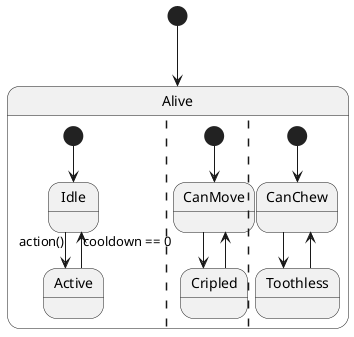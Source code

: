 @startuml InsectStates
skinparam linetype ortho


' TODO: Az effekteknek nem állapotként kellene szerepelniük
state Alive {
    [*] --> Idle
    Idle --> Active : action()
    Active --> Idle : cooldown == 0
    ||
    [*] --> CanMove
    CanMove --> Cripled
    Cripled --> CanMove
    ||
    [*] --> CanChew
    CanChew --> Toothless
    Toothless --> CanChew
}
[*] --> Alive

@enduml